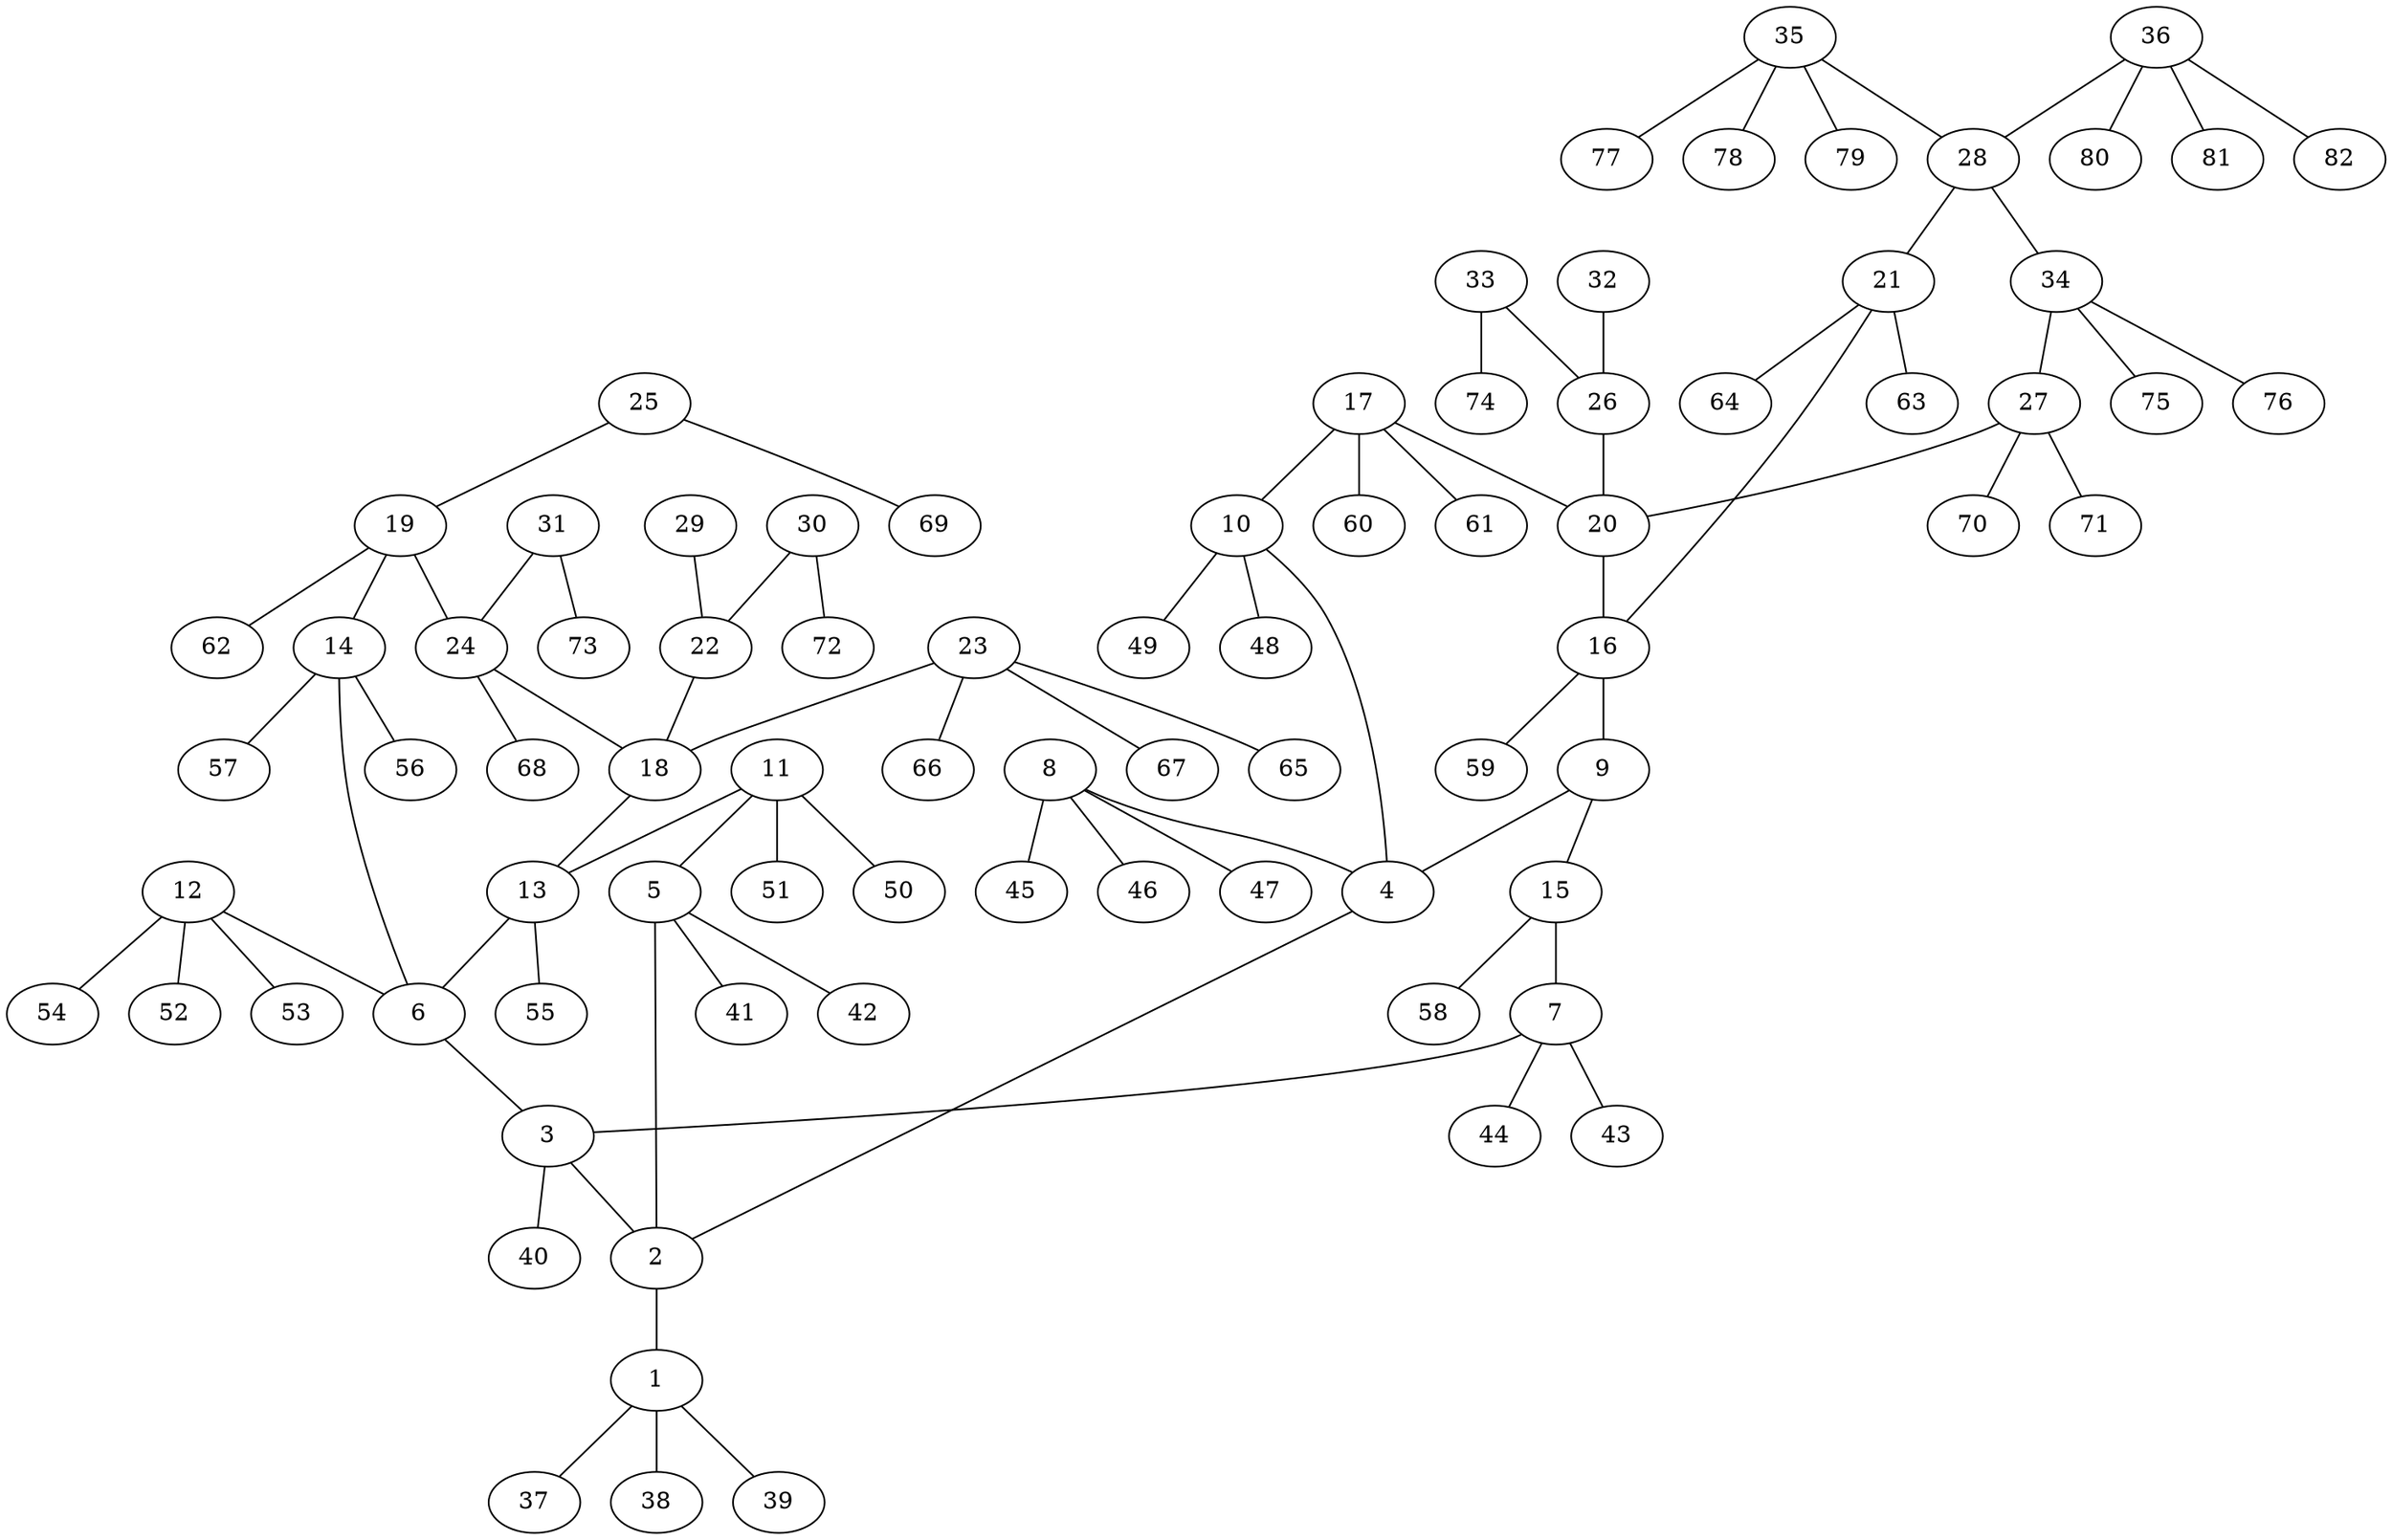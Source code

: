 graph molecule_849 {
	1	 [chem=C];
	37	 [chem=H];
	1 -- 37	 [valence=1];
	38	 [chem=H];
	1 -- 38	 [valence=1];
	39	 [chem=H];
	1 -- 39	 [valence=1];
	2	 [chem=C];
	2 -- 1	 [valence=1];
	3	 [chem=C];
	3 -- 2	 [valence=1];
	40	 [chem=H];
	3 -- 40	 [valence=1];
	4	 [chem=C];
	4 -- 2	 [valence=1];
	5	 [chem=C];
	5 -- 2	 [valence=1];
	41	 [chem=H];
	5 -- 41	 [valence=1];
	42	 [chem=H];
	5 -- 42	 [valence=1];
	6	 [chem=C];
	6 -- 3	 [valence=1];
	7	 [chem=C];
	7 -- 3	 [valence=1];
	43	 [chem=H];
	7 -- 43	 [valence=1];
	44	 [chem=H];
	7 -- 44	 [valence=1];
	8	 [chem=C];
	8 -- 4	 [valence=1];
	45	 [chem=H];
	8 -- 45	 [valence=1];
	46	 [chem=H];
	8 -- 46	 [valence=1];
	47	 [chem=H];
	8 -- 47	 [valence=1];
	9	 [chem=C];
	9 -- 4	 [valence=1];
	15	 [chem=C];
	9 -- 15	 [valence=2];
	10	 [chem=C];
	10 -- 4	 [valence=1];
	48	 [chem=H];
	10 -- 48	 [valence=1];
	49	 [chem=H];
	10 -- 49	 [valence=1];
	11	 [chem=C];
	11 -- 5	 [valence=1];
	13	 [chem=C];
	11 -- 13	 [valence=1];
	50	 [chem=H];
	11 -- 50	 [valence=1];
	51	 [chem=H];
	11 -- 51	 [valence=1];
	12	 [chem=C];
	12 -- 6	 [valence=1];
	52	 [chem=H];
	12 -- 52	 [valence=1];
	53	 [chem=H];
	12 -- 53	 [valence=1];
	54	 [chem=H];
	12 -- 54	 [valence=1];
	13 -- 6	 [valence=1];
	55	 [chem=H];
	13 -- 55	 [valence=1];
	14	 [chem=C];
	14 -- 6	 [valence=1];
	56	 [chem=H];
	14 -- 56	 [valence=1];
	57	 [chem=H];
	14 -- 57	 [valence=1];
	15 -- 7	 [valence=1];
	58	 [chem=H];
	15 -- 58	 [valence=1];
	16	 [chem=C];
	16 -- 9	 [valence=1];
	59	 [chem=H];
	16 -- 59	 [valence=1];
	17	 [chem=C];
	17 -- 10	 [valence=1];
	20	 [chem=C];
	17 -- 20	 [valence=1];
	60	 [chem=H];
	17 -- 60	 [valence=1];
	61	 [chem=H];
	17 -- 61	 [valence=1];
	18	 [chem=C];
	18 -- 13	 [valence=1];
	19	 [chem=C];
	19 -- 14	 [valence=1];
	24	 [chem=C];
	19 -- 24	 [valence=1];
	62	 [chem=H];
	19 -- 62	 [valence=1];
	20 -- 16	 [valence=1];
	21	 [chem=C];
	21 -- 16	 [valence=1];
	63	 [chem=H];
	21 -- 63	 [valence=1];
	64	 [chem=H];
	21 -- 64	 [valence=1];
	22	 [chem=C];
	22 -- 18	 [valence=1];
	23	 [chem=C];
	23 -- 18	 [valence=1];
	65	 [chem=H];
	23 -- 65	 [valence=1];
	66	 [chem=H];
	23 -- 66	 [valence=1];
	67	 [chem=H];
	23 -- 67	 [valence=1];
	24 -- 18	 [valence=1];
	68	 [chem=H];
	24 -- 68	 [valence=1];
	25	 [chem=O];
	25 -- 19	 [valence=1];
	69	 [chem=H];
	25 -- 69	 [valence=1];
	26	 [chem=C];
	26 -- 20	 [valence=1];
	27	 [chem=C];
	27 -- 20	 [valence=1];
	70	 [chem=H];
	27 -- 70	 [valence=1];
	71	 [chem=H];
	27 -- 71	 [valence=1];
	28	 [chem=C];
	28 -- 21	 [valence=1];
	34	 [chem=C];
	28 -- 34	 [valence=1];
	29	 [chem=O];
	29 -- 22	 [valence=2];
	30	 [chem=O];
	30 -- 22	 [valence=1];
	72	 [chem=H];
	30 -- 72	 [valence=1];
	31	 [chem=O];
	31 -- 24	 [valence=1];
	73	 [chem=H];
	31 -- 73	 [valence=1];
	32	 [chem=O];
	32 -- 26	 [valence=2];
	33	 [chem=O];
	33 -- 26	 [valence=1];
	74	 [chem=H];
	33 -- 74	 [valence=1];
	34 -- 27	 [valence=1];
	75	 [chem=H];
	34 -- 75	 [valence=1];
	76	 [chem=H];
	34 -- 76	 [valence=1];
	35	 [chem=C];
	35 -- 28	 [valence=1];
	77	 [chem=H];
	35 -- 77	 [valence=1];
	78	 [chem=H];
	35 -- 78	 [valence=1];
	79	 [chem=H];
	35 -- 79	 [valence=1];
	36	 [chem=C];
	36 -- 28	 [valence=1];
	80	 [chem=H];
	36 -- 80	 [valence=1];
	81	 [chem=H];
	36 -- 81	 [valence=1];
	82	 [chem=H];
	36 -- 82	 [valence=1];
}
